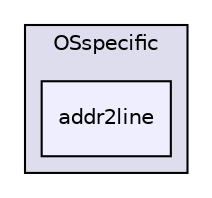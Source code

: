 digraph "applications/utilities/miscellaneous/OSspecific/addr2line" {
  bgcolor=transparent;
  compound=true
  node [ fontsize="10", fontname="Helvetica"];
  edge [ labelfontsize="10", labelfontname="Helvetica"];
  subgraph clusterdir_8c9ea997fba7dcaeb1d38700ba96b2ba {
    graph [ bgcolor="#ddddee", pencolor="black", label="OSspecific" fontname="Helvetica", fontsize="10", URL="dir_8c9ea997fba7dcaeb1d38700ba96b2ba.html"]
  dir_bb58ce7e6a02457dc4c3111454607076 [shape=box, label="addr2line", style="filled", fillcolor="#eeeeff", pencolor="black", URL="dir_bb58ce7e6a02457dc4c3111454607076.html"];
  }
}
